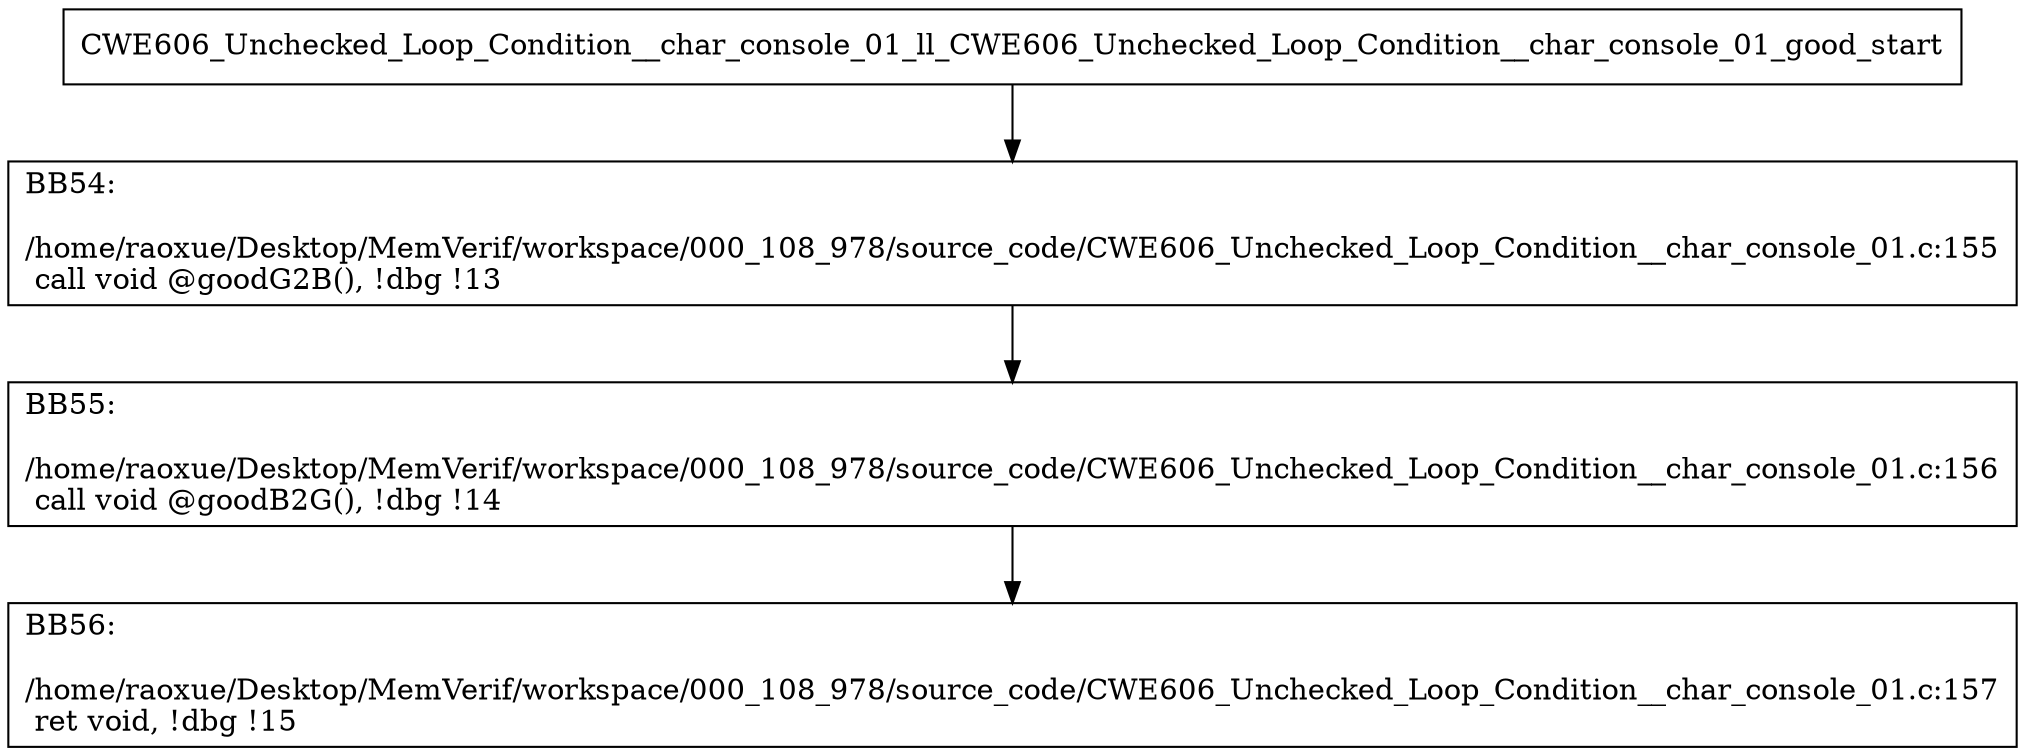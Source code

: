digraph "CFG for'CWE606_Unchecked_Loop_Condition__char_console_01_ll_CWE606_Unchecked_Loop_Condition__char_console_01_good' function" {
	BBCWE606_Unchecked_Loop_Condition__char_console_01_ll_CWE606_Unchecked_Loop_Condition__char_console_01_good_start[shape=record,label="{CWE606_Unchecked_Loop_Condition__char_console_01_ll_CWE606_Unchecked_Loop_Condition__char_console_01_good_start}"];
	BBCWE606_Unchecked_Loop_Condition__char_console_01_ll_CWE606_Unchecked_Loop_Condition__char_console_01_good_start-> CWE606_Unchecked_Loop_Condition__char_console_01_ll_CWE606_Unchecked_Loop_Condition__char_console_01_goodBB54;
	CWE606_Unchecked_Loop_Condition__char_console_01_ll_CWE606_Unchecked_Loop_Condition__char_console_01_goodBB54 [shape=record, label="{BB54:\l\l/home/raoxue/Desktop/MemVerif/workspace/000_108_978/source_code/CWE606_Unchecked_Loop_Condition__char_console_01.c:155\l
  call void @goodG2B(), !dbg !13\l
}"];
	CWE606_Unchecked_Loop_Condition__char_console_01_ll_CWE606_Unchecked_Loop_Condition__char_console_01_goodBB54-> CWE606_Unchecked_Loop_Condition__char_console_01_ll_CWE606_Unchecked_Loop_Condition__char_console_01_goodBB55;
	CWE606_Unchecked_Loop_Condition__char_console_01_ll_CWE606_Unchecked_Loop_Condition__char_console_01_goodBB55 [shape=record, label="{BB55:\l\l/home/raoxue/Desktop/MemVerif/workspace/000_108_978/source_code/CWE606_Unchecked_Loop_Condition__char_console_01.c:156\l
  call void @goodB2G(), !dbg !14\l
}"];
	CWE606_Unchecked_Loop_Condition__char_console_01_ll_CWE606_Unchecked_Loop_Condition__char_console_01_goodBB55-> CWE606_Unchecked_Loop_Condition__char_console_01_ll_CWE606_Unchecked_Loop_Condition__char_console_01_goodBB56;
	CWE606_Unchecked_Loop_Condition__char_console_01_ll_CWE606_Unchecked_Loop_Condition__char_console_01_goodBB56 [shape=record, label="{BB56:\l\l/home/raoxue/Desktop/MemVerif/workspace/000_108_978/source_code/CWE606_Unchecked_Loop_Condition__char_console_01.c:157\l
  ret void, !dbg !15\l
}"];
}
